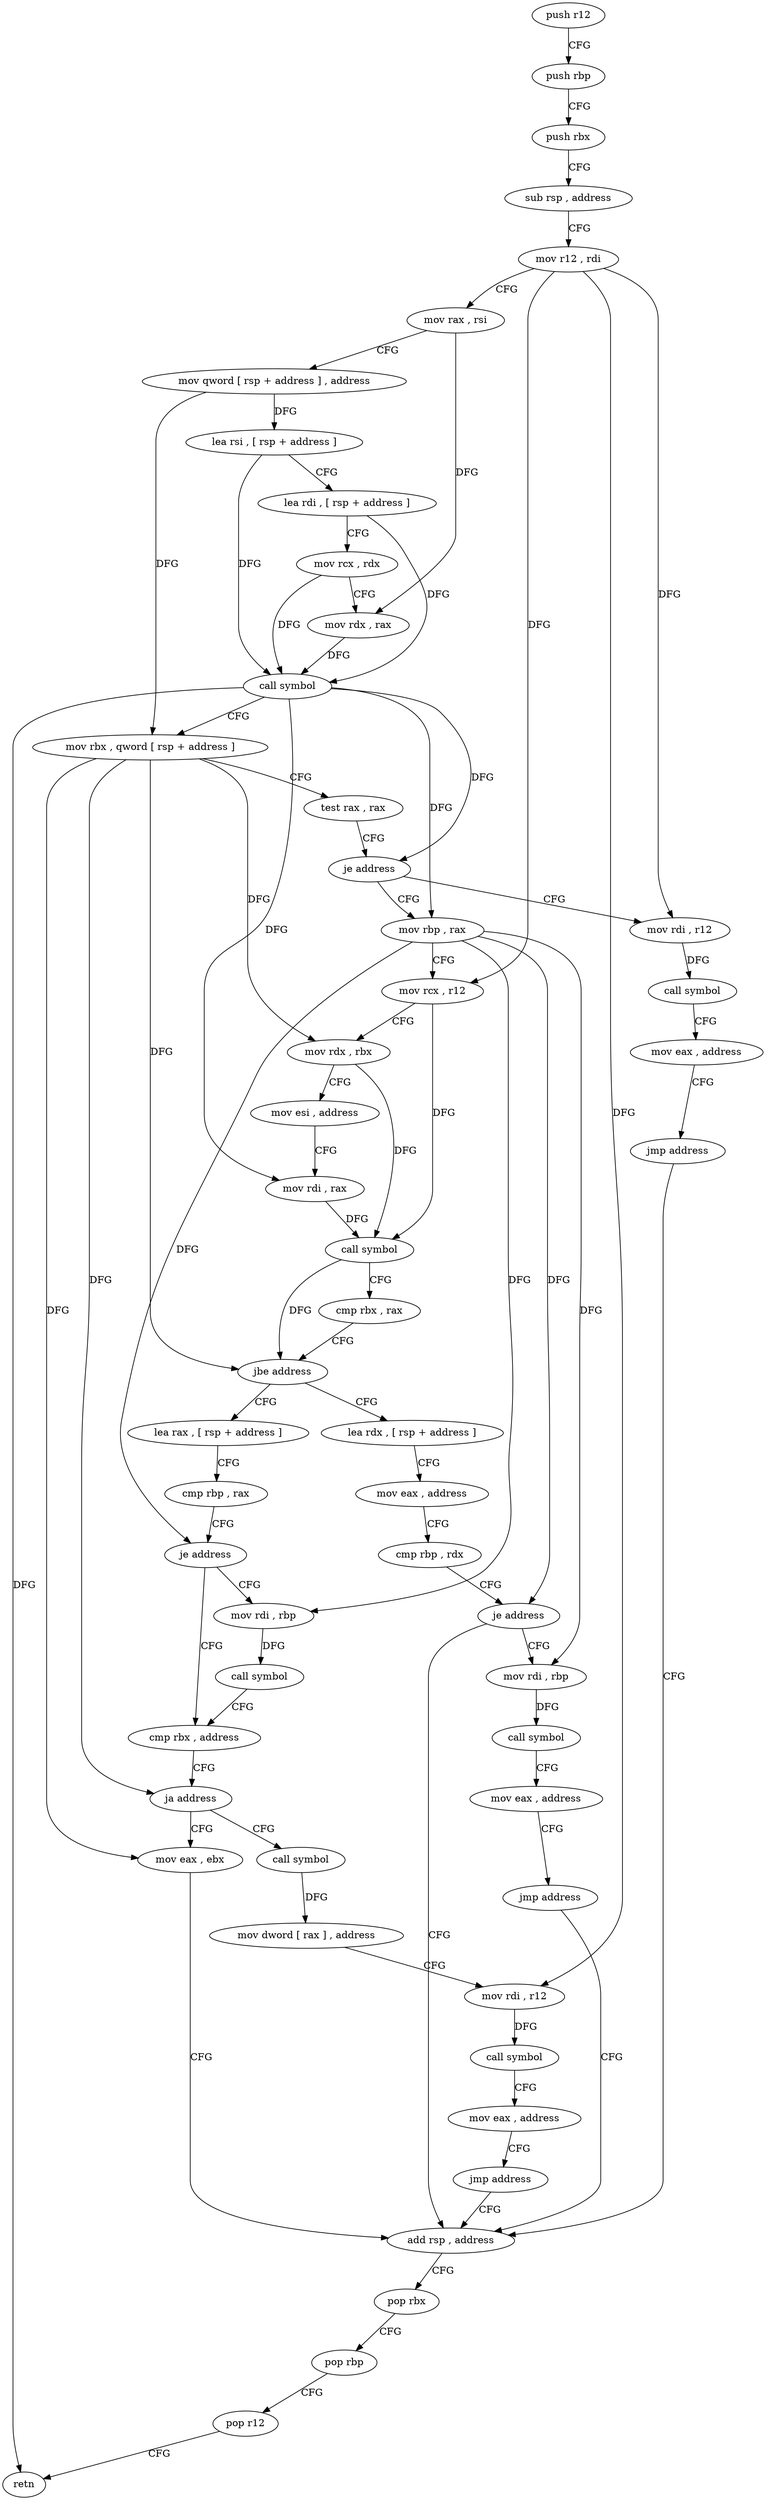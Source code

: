 digraph "func" {
"4299643" [label = "push r12" ]
"4299645" [label = "push rbp" ]
"4299646" [label = "push rbx" ]
"4299647" [label = "sub rsp , address" ]
"4299654" [label = "mov r12 , rdi" ]
"4299657" [label = "mov rax , rsi" ]
"4299660" [label = "mov qword [ rsp + address ] , address" ]
"4299669" [label = "lea rsi , [ rsp + address ]" ]
"4299674" [label = "lea rdi , [ rsp + address ]" ]
"4299679" [label = "mov rcx , rdx" ]
"4299682" [label = "mov rdx , rax" ]
"4299685" [label = "call symbol" ]
"4299690" [label = "mov rbx , qword [ rsp + address ]" ]
"4299695" [label = "test rax , rax" ]
"4299698" [label = "je address" ]
"4299757" [label = "mov rdi , r12" ]
"4299700" [label = "mov rbp , rax" ]
"4299760" [label = "call symbol" ]
"4299765" [label = "mov eax , address" ]
"4299770" [label = "jmp address" ]
"4299801" [label = "add rsp , address" ]
"4299703" [label = "mov rcx , r12" ]
"4299706" [label = "mov rdx , rbx" ]
"4299709" [label = "mov esi , address" ]
"4299714" [label = "mov rdi , rax" ]
"4299717" [label = "call symbol" ]
"4299722" [label = "cmp rbx , rax" ]
"4299725" [label = "jbe address" ]
"4299772" [label = "lea rax , [ rsp + address ]" ]
"4299727" [label = "lea rdx , [ rsp + address ]" ]
"4299808" [label = "pop rbx" ]
"4299809" [label = "pop rbp" ]
"4299810" [label = "pop r12" ]
"4299812" [label = "retn" ]
"4299777" [label = "cmp rbp , rax" ]
"4299780" [label = "je address" ]
"4299790" [label = "cmp rbx , address" ]
"4299782" [label = "mov rdi , rbp" ]
"4299732" [label = "mov eax , address" ]
"4299737" [label = "cmp rbp , rdx" ]
"4299740" [label = "je address" ]
"4299742" [label = "mov rdi , rbp" ]
"4299797" [label = "ja address" ]
"4299813" [label = "call symbol" ]
"4299799" [label = "mov eax , ebx" ]
"4299785" [label = "call symbol" ]
"4299745" [label = "call symbol" ]
"4299750" [label = "mov eax , address" ]
"4299755" [label = "jmp address" ]
"4299818" [label = "mov dword [ rax ] , address" ]
"4299824" [label = "mov rdi , r12" ]
"4299827" [label = "call symbol" ]
"4299832" [label = "mov eax , address" ]
"4299837" [label = "jmp address" ]
"4299643" -> "4299645" [ label = "CFG" ]
"4299645" -> "4299646" [ label = "CFG" ]
"4299646" -> "4299647" [ label = "CFG" ]
"4299647" -> "4299654" [ label = "CFG" ]
"4299654" -> "4299657" [ label = "CFG" ]
"4299654" -> "4299757" [ label = "DFG" ]
"4299654" -> "4299703" [ label = "DFG" ]
"4299654" -> "4299824" [ label = "DFG" ]
"4299657" -> "4299660" [ label = "CFG" ]
"4299657" -> "4299682" [ label = "DFG" ]
"4299660" -> "4299669" [ label = "DFG" ]
"4299660" -> "4299690" [ label = "DFG" ]
"4299669" -> "4299674" [ label = "CFG" ]
"4299669" -> "4299685" [ label = "DFG" ]
"4299674" -> "4299679" [ label = "CFG" ]
"4299674" -> "4299685" [ label = "DFG" ]
"4299679" -> "4299682" [ label = "CFG" ]
"4299679" -> "4299685" [ label = "DFG" ]
"4299682" -> "4299685" [ label = "DFG" ]
"4299685" -> "4299690" [ label = "CFG" ]
"4299685" -> "4299698" [ label = "DFG" ]
"4299685" -> "4299700" [ label = "DFG" ]
"4299685" -> "4299714" [ label = "DFG" ]
"4299685" -> "4299812" [ label = "DFG" ]
"4299690" -> "4299695" [ label = "CFG" ]
"4299690" -> "4299706" [ label = "DFG" ]
"4299690" -> "4299725" [ label = "DFG" ]
"4299690" -> "4299797" [ label = "DFG" ]
"4299690" -> "4299799" [ label = "DFG" ]
"4299695" -> "4299698" [ label = "CFG" ]
"4299698" -> "4299757" [ label = "CFG" ]
"4299698" -> "4299700" [ label = "CFG" ]
"4299757" -> "4299760" [ label = "DFG" ]
"4299700" -> "4299703" [ label = "CFG" ]
"4299700" -> "4299780" [ label = "DFG" ]
"4299700" -> "4299740" [ label = "DFG" ]
"4299700" -> "4299782" [ label = "DFG" ]
"4299700" -> "4299742" [ label = "DFG" ]
"4299760" -> "4299765" [ label = "CFG" ]
"4299765" -> "4299770" [ label = "CFG" ]
"4299770" -> "4299801" [ label = "CFG" ]
"4299801" -> "4299808" [ label = "CFG" ]
"4299703" -> "4299706" [ label = "CFG" ]
"4299703" -> "4299717" [ label = "DFG" ]
"4299706" -> "4299709" [ label = "CFG" ]
"4299706" -> "4299717" [ label = "DFG" ]
"4299709" -> "4299714" [ label = "CFG" ]
"4299714" -> "4299717" [ label = "DFG" ]
"4299717" -> "4299722" [ label = "CFG" ]
"4299717" -> "4299725" [ label = "DFG" ]
"4299722" -> "4299725" [ label = "CFG" ]
"4299725" -> "4299772" [ label = "CFG" ]
"4299725" -> "4299727" [ label = "CFG" ]
"4299772" -> "4299777" [ label = "CFG" ]
"4299727" -> "4299732" [ label = "CFG" ]
"4299808" -> "4299809" [ label = "CFG" ]
"4299809" -> "4299810" [ label = "CFG" ]
"4299810" -> "4299812" [ label = "CFG" ]
"4299777" -> "4299780" [ label = "CFG" ]
"4299780" -> "4299790" [ label = "CFG" ]
"4299780" -> "4299782" [ label = "CFG" ]
"4299790" -> "4299797" [ label = "CFG" ]
"4299782" -> "4299785" [ label = "DFG" ]
"4299732" -> "4299737" [ label = "CFG" ]
"4299737" -> "4299740" [ label = "CFG" ]
"4299740" -> "4299801" [ label = "CFG" ]
"4299740" -> "4299742" [ label = "CFG" ]
"4299742" -> "4299745" [ label = "DFG" ]
"4299797" -> "4299813" [ label = "CFG" ]
"4299797" -> "4299799" [ label = "CFG" ]
"4299813" -> "4299818" [ label = "DFG" ]
"4299799" -> "4299801" [ label = "CFG" ]
"4299785" -> "4299790" [ label = "CFG" ]
"4299745" -> "4299750" [ label = "CFG" ]
"4299750" -> "4299755" [ label = "CFG" ]
"4299755" -> "4299801" [ label = "CFG" ]
"4299818" -> "4299824" [ label = "CFG" ]
"4299824" -> "4299827" [ label = "DFG" ]
"4299827" -> "4299832" [ label = "CFG" ]
"4299832" -> "4299837" [ label = "CFG" ]
"4299837" -> "4299801" [ label = "CFG" ]
}
